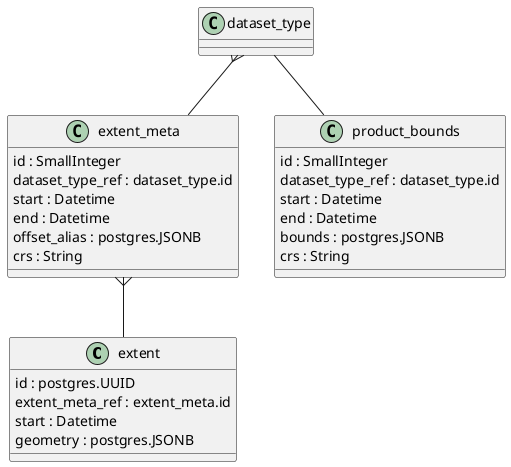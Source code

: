 @startuml
class extent {
    id : postgres.UUID
    extent_meta_ref : extent_meta.id
    start : Datetime
    geometry : postgres.JSONB
}
class extent_meta {
    id : SmallInteger
    dataset_type_ref : dataset_type.id
    start : Datetime
    end : Datetime
    offset_alias : postgres.JSONB
    crs : String
}
class product_bounds {
    id : SmallInteger
    dataset_type_ref : dataset_type.id
    start : Datetime
    end : Datetime
    bounds : postgres.JSONB
    crs : String
}
class dataset_type

dataset_type }-- extent_meta
dataset_type -- product_bounds
extent_meta }-- extent
@enduml